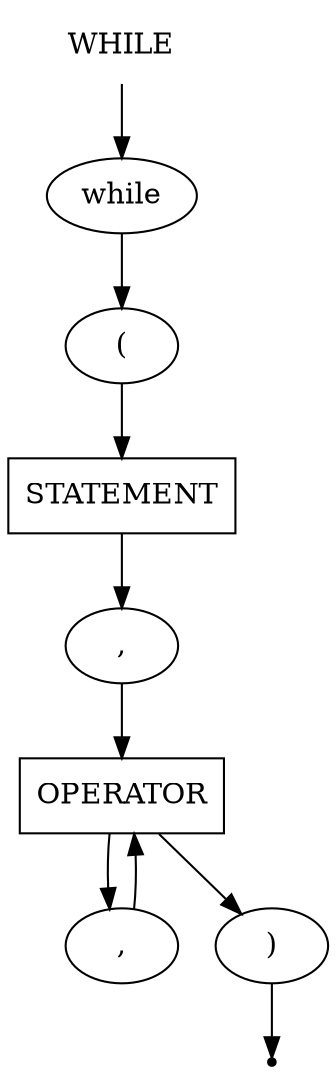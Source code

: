 digraph WHILE{
    start [label=WHILE shape=plaintext]
    while [label=while shape=oval]
    statement [label=STATEMENT shape=box]
    oper [label=OPERATOR shape=box]
    open [label="(" shape=oval]
    comma_1 [label="," shape=oval]
    comma_2 [label="," shape=oval]
    close [label=")" shape=oval]
    end [label="" shape=point]

    start -> while
    while -> open
    open -> statement
    statement -> comma_1
    comma_1 -> oper
    oper -> comma_2
    comma_2 -> oper
    oper -> close
    close -> end
}
